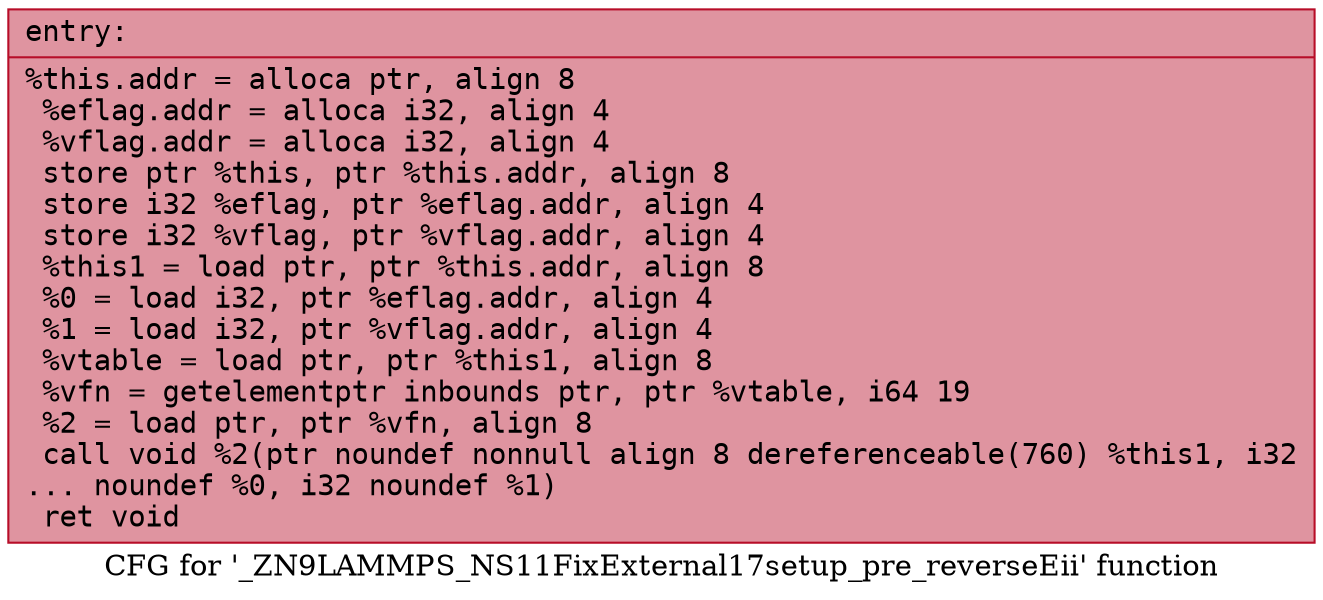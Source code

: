 digraph "CFG for '_ZN9LAMMPS_NS11FixExternal17setup_pre_reverseEii' function" {
	label="CFG for '_ZN9LAMMPS_NS11FixExternal17setup_pre_reverseEii' function";

	Node0x5634c6537990 [shape=record,color="#b70d28ff", style=filled, fillcolor="#b70d2870" fontname="Courier",label="{entry:\l|  %this.addr = alloca ptr, align 8\l  %eflag.addr = alloca i32, align 4\l  %vflag.addr = alloca i32, align 4\l  store ptr %this, ptr %this.addr, align 8\l  store i32 %eflag, ptr %eflag.addr, align 4\l  store i32 %vflag, ptr %vflag.addr, align 4\l  %this1 = load ptr, ptr %this.addr, align 8\l  %0 = load i32, ptr %eflag.addr, align 4\l  %1 = load i32, ptr %vflag.addr, align 4\l  %vtable = load ptr, ptr %this1, align 8\l  %vfn = getelementptr inbounds ptr, ptr %vtable, i64 19\l  %2 = load ptr, ptr %vfn, align 8\l  call void %2(ptr noundef nonnull align 8 dereferenceable(760) %this1, i32\l... noundef %0, i32 noundef %1)\l  ret void\l}"];
}

